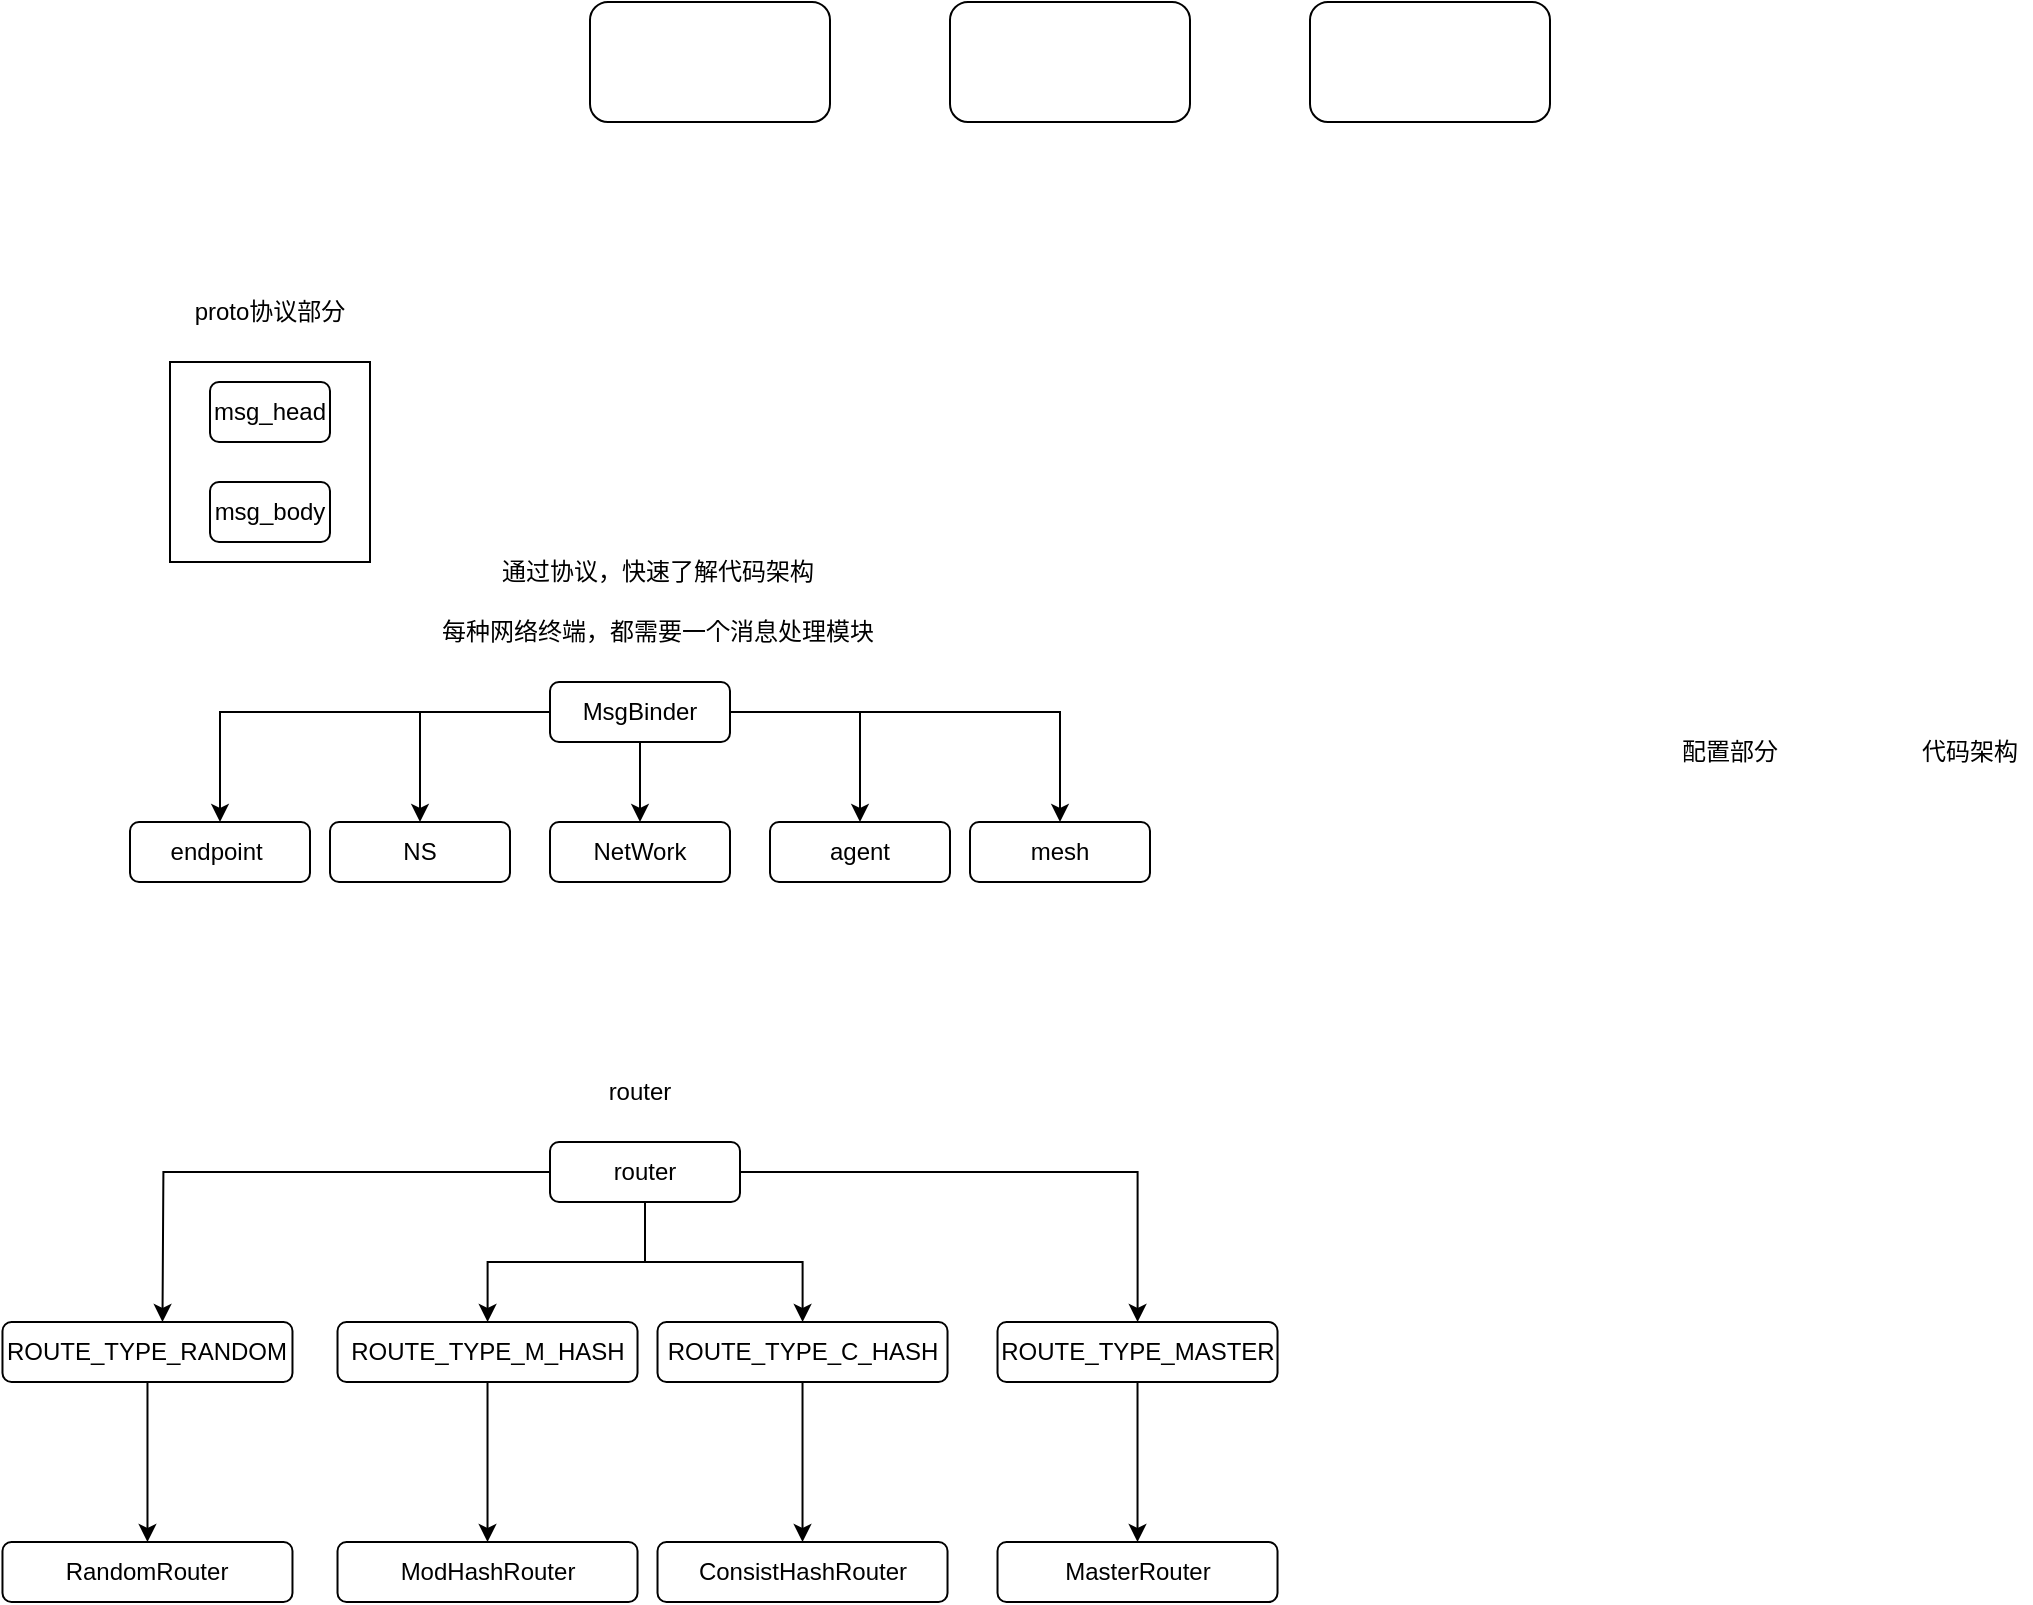 <mxfile version="26.1.1">
  <diagram name="第 1 页" id="k40KUhnG5UWYb8Obpm_M">
    <mxGraphModel dx="1879" dy="779" grid="1" gridSize="10" guides="1" tooltips="1" connect="1" arrows="1" fold="1" page="1" pageScale="1" pageWidth="827" pageHeight="1169" math="0" shadow="0">
      <root>
        <mxCell id="0" />
        <mxCell id="1" parent="0" />
        <mxCell id="VnnVtrXKFZIncb8XVv-m-1" value="proto协议部分" style="text;html=1;align=center;verticalAlign=middle;whiteSpace=wrap;rounded=0;" vertex="1" parent="1">
          <mxGeometry x="50" y="180" width="80" height="30" as="geometry" />
        </mxCell>
        <mxCell id="VnnVtrXKFZIncb8XVv-m-2" value="配置部分" style="text;html=1;align=center;verticalAlign=middle;whiteSpace=wrap;rounded=0;" vertex="1" parent="1">
          <mxGeometry x="790" y="400" width="60" height="30" as="geometry" />
        </mxCell>
        <mxCell id="VnnVtrXKFZIncb8XVv-m-3" value="代码架构" style="text;html=1;align=center;verticalAlign=middle;whiteSpace=wrap;rounded=0;" vertex="1" parent="1">
          <mxGeometry x="910" y="400" width="60" height="30" as="geometry" />
        </mxCell>
        <mxCell id="VnnVtrXKFZIncb8XVv-m-6" value="" style="rounded=0;whiteSpace=wrap;html=1;fillColor=default;" vertex="1" parent="1">
          <mxGeometry x="40" y="220" width="100" height="100" as="geometry" />
        </mxCell>
        <mxCell id="VnnVtrXKFZIncb8XVv-m-8" value="msg_head" style="rounded=1;whiteSpace=wrap;html=1;" vertex="1" parent="1">
          <mxGeometry x="60" y="230" width="60" height="30" as="geometry" />
        </mxCell>
        <mxCell id="VnnVtrXKFZIncb8XVv-m-9" value="msg_body" style="rounded=1;whiteSpace=wrap;html=1;" vertex="1" parent="1">
          <mxGeometry x="60" y="280" width="60" height="30" as="geometry" />
        </mxCell>
        <mxCell id="VnnVtrXKFZIncb8XVv-m-14" value="每种网络终端，都需要一个消息处理模块" style="text;html=1;align=center;verticalAlign=middle;whiteSpace=wrap;rounded=0;" vertex="1" parent="1">
          <mxGeometry x="154" y="340" width="260" height="30" as="geometry" />
        </mxCell>
        <mxCell id="VnnVtrXKFZIncb8XVv-m-17" value="" style="edgeStyle=orthogonalEdgeStyle;rounded=0;orthogonalLoop=1;jettySize=auto;html=1;" edge="1" parent="1" source="VnnVtrXKFZIncb8XVv-m-15" target="VnnVtrXKFZIncb8XVv-m-16">
          <mxGeometry relative="1" as="geometry" />
        </mxCell>
        <mxCell id="VnnVtrXKFZIncb8XVv-m-22" value="" style="edgeStyle=orthogonalEdgeStyle;rounded=0;orthogonalLoop=1;jettySize=auto;html=1;" edge="1" parent="1" source="VnnVtrXKFZIncb8XVv-m-15" target="VnnVtrXKFZIncb8XVv-m-21">
          <mxGeometry relative="1" as="geometry" />
        </mxCell>
        <mxCell id="VnnVtrXKFZIncb8XVv-m-24" value="" style="edgeStyle=orthogonalEdgeStyle;rounded=0;orthogonalLoop=1;jettySize=auto;html=1;" edge="1" parent="1" source="VnnVtrXKFZIncb8XVv-m-15" target="VnnVtrXKFZIncb8XVv-m-23">
          <mxGeometry relative="1" as="geometry" />
        </mxCell>
        <mxCell id="VnnVtrXKFZIncb8XVv-m-26" value="" style="edgeStyle=orthogonalEdgeStyle;rounded=0;orthogonalLoop=1;jettySize=auto;html=1;" edge="1" parent="1" source="VnnVtrXKFZIncb8XVv-m-15" target="VnnVtrXKFZIncb8XVv-m-25">
          <mxGeometry relative="1" as="geometry" />
        </mxCell>
        <mxCell id="VnnVtrXKFZIncb8XVv-m-28" value="" style="edgeStyle=orthogonalEdgeStyle;rounded=0;orthogonalLoop=1;jettySize=auto;html=1;" edge="1" parent="1" source="VnnVtrXKFZIncb8XVv-m-15" target="VnnVtrXKFZIncb8XVv-m-27">
          <mxGeometry relative="1" as="geometry" />
        </mxCell>
        <mxCell id="VnnVtrXKFZIncb8XVv-m-15" value="MsgBinder" style="rounded=1;whiteSpace=wrap;html=1;" vertex="1" parent="1">
          <mxGeometry x="230" y="380" width="90" height="30" as="geometry" />
        </mxCell>
        <mxCell id="VnnVtrXKFZIncb8XVv-m-16" value="endpoint&amp;nbsp;" style="rounded=1;whiteSpace=wrap;html=1;" vertex="1" parent="1">
          <mxGeometry x="20" y="450" width="90" height="30" as="geometry" />
        </mxCell>
        <mxCell id="VnnVtrXKFZIncb8XVv-m-21" value="mesh" style="rounded=1;whiteSpace=wrap;html=1;" vertex="1" parent="1">
          <mxGeometry x="440" y="450" width="90" height="30" as="geometry" />
        </mxCell>
        <mxCell id="VnnVtrXKFZIncb8XVv-m-23" value="agent" style="rounded=1;whiteSpace=wrap;html=1;" vertex="1" parent="1">
          <mxGeometry x="340" y="450" width="90" height="30" as="geometry" />
        </mxCell>
        <mxCell id="VnnVtrXKFZIncb8XVv-m-25" value="NetWork" style="rounded=1;whiteSpace=wrap;html=1;" vertex="1" parent="1">
          <mxGeometry x="230" y="450" width="90" height="30" as="geometry" />
        </mxCell>
        <mxCell id="VnnVtrXKFZIncb8XVv-m-27" value="NS" style="rounded=1;whiteSpace=wrap;html=1;" vertex="1" parent="1">
          <mxGeometry x="120" y="450" width="90" height="30" as="geometry" />
        </mxCell>
        <mxCell id="VnnVtrXKFZIncb8XVv-m-29" value="通过协议，快速了解代码架构" style="text;html=1;align=center;verticalAlign=middle;whiteSpace=wrap;rounded=0;" vertex="1" parent="1">
          <mxGeometry x="204" y="310" width="160" height="30" as="geometry" />
        </mxCell>
        <mxCell id="VnnVtrXKFZIncb8XVv-m-30" value="router" style="text;html=1;align=center;verticalAlign=middle;whiteSpace=wrap;rounded=0;" vertex="1" parent="1">
          <mxGeometry x="245" y="570" width="60" height="30" as="geometry" />
        </mxCell>
        <mxCell id="VnnVtrXKFZIncb8XVv-m-33" value="" style="edgeStyle=orthogonalEdgeStyle;rounded=0;orthogonalLoop=1;jettySize=auto;html=1;" edge="1" parent="1" source="VnnVtrXKFZIncb8XVv-m-31">
          <mxGeometry relative="1" as="geometry">
            <mxPoint x="36.243" y="700" as="targetPoint" />
          </mxGeometry>
        </mxCell>
        <mxCell id="VnnVtrXKFZIncb8XVv-m-35" value="" style="edgeStyle=orthogonalEdgeStyle;rounded=0;orthogonalLoop=1;jettySize=auto;html=1;" edge="1" parent="1" source="VnnVtrXKFZIncb8XVv-m-31" target="VnnVtrXKFZIncb8XVv-m-34">
          <mxGeometry relative="1" as="geometry" />
        </mxCell>
        <mxCell id="VnnVtrXKFZIncb8XVv-m-37" value="" style="edgeStyle=orthogonalEdgeStyle;rounded=0;orthogonalLoop=1;jettySize=auto;html=1;" edge="1" parent="1" source="VnnVtrXKFZIncb8XVv-m-31" target="VnnVtrXKFZIncb8XVv-m-36">
          <mxGeometry relative="1" as="geometry" />
        </mxCell>
        <mxCell id="VnnVtrXKFZIncb8XVv-m-41" value="" style="edgeStyle=orthogonalEdgeStyle;rounded=0;orthogonalLoop=1;jettySize=auto;html=1;" edge="1" parent="1" source="VnnVtrXKFZIncb8XVv-m-31" target="VnnVtrXKFZIncb8XVv-m-40">
          <mxGeometry relative="1" as="geometry" />
        </mxCell>
        <mxCell id="VnnVtrXKFZIncb8XVv-m-31" value="router" style="rounded=1;whiteSpace=wrap;html=1;" vertex="1" parent="1">
          <mxGeometry x="230" y="610" width="95" height="30" as="geometry" />
        </mxCell>
        <mxCell id="VnnVtrXKFZIncb8XVv-m-49" value="" style="edgeStyle=orthogonalEdgeStyle;rounded=0;orthogonalLoop=1;jettySize=auto;html=1;" edge="1" parent="1" source="VnnVtrXKFZIncb8XVv-m-32" target="VnnVtrXKFZIncb8XVv-m-48">
          <mxGeometry relative="1" as="geometry" />
        </mxCell>
        <mxCell id="VnnVtrXKFZIncb8XVv-m-32" value="ROUTE_TYPE_RANDOM" style="rounded=1;whiteSpace=wrap;html=1;" vertex="1" parent="1">
          <mxGeometry x="-43.76" y="700" width="145" height="30" as="geometry" />
        </mxCell>
        <mxCell id="VnnVtrXKFZIncb8XVv-m-47" value="" style="edgeStyle=orthogonalEdgeStyle;rounded=0;orthogonalLoop=1;jettySize=auto;html=1;" edge="1" parent="1" source="VnnVtrXKFZIncb8XVv-m-34" target="VnnVtrXKFZIncb8XVv-m-46">
          <mxGeometry relative="1" as="geometry" />
        </mxCell>
        <mxCell id="VnnVtrXKFZIncb8XVv-m-34" value="ROUTE_TYPE_MASTER" style="rounded=1;whiteSpace=wrap;html=1;" vertex="1" parent="1">
          <mxGeometry x="453.76" y="700" width="140" height="30" as="geometry" />
        </mxCell>
        <mxCell id="VnnVtrXKFZIncb8XVv-m-45" value="" style="edgeStyle=orthogonalEdgeStyle;rounded=0;orthogonalLoop=1;jettySize=auto;html=1;" edge="1" parent="1" source="VnnVtrXKFZIncb8XVv-m-36" target="VnnVtrXKFZIncb8XVv-m-44">
          <mxGeometry relative="1" as="geometry" />
        </mxCell>
        <mxCell id="VnnVtrXKFZIncb8XVv-m-36" value="ROUTE_TYPE_C_HASH" style="rounded=1;whiteSpace=wrap;html=1;" vertex="1" parent="1">
          <mxGeometry x="283.76" y="700" width="145" height="30" as="geometry" />
        </mxCell>
        <mxCell id="VnnVtrXKFZIncb8XVv-m-43" value="" style="edgeStyle=orthogonalEdgeStyle;rounded=0;orthogonalLoop=1;jettySize=auto;html=1;" edge="1" parent="1" source="VnnVtrXKFZIncb8XVv-m-40" target="VnnVtrXKFZIncb8XVv-m-42">
          <mxGeometry relative="1" as="geometry" />
        </mxCell>
        <mxCell id="VnnVtrXKFZIncb8XVv-m-40" value="ROUTE_TYPE_M_HASH" style="rounded=1;whiteSpace=wrap;html=1;" vertex="1" parent="1">
          <mxGeometry x="123.76" y="700" width="150" height="30" as="geometry" />
        </mxCell>
        <mxCell id="VnnVtrXKFZIncb8XVv-m-42" value="ModHashRouter" style="rounded=1;whiteSpace=wrap;html=1;" vertex="1" parent="1">
          <mxGeometry x="123.76" y="810" width="150" height="30" as="geometry" />
        </mxCell>
        <mxCell id="VnnVtrXKFZIncb8XVv-m-44" value="ConsistHashRouter" style="rounded=1;whiteSpace=wrap;html=1;" vertex="1" parent="1">
          <mxGeometry x="283.76" y="810" width="145" height="30" as="geometry" />
        </mxCell>
        <mxCell id="VnnVtrXKFZIncb8XVv-m-46" value="MasterRouter" style="rounded=1;whiteSpace=wrap;html=1;" vertex="1" parent="1">
          <mxGeometry x="453.76" y="810" width="140" height="30" as="geometry" />
        </mxCell>
        <mxCell id="VnnVtrXKFZIncb8XVv-m-48" value="RandomRouter" style="rounded=1;whiteSpace=wrap;html=1;" vertex="1" parent="1">
          <mxGeometry x="-43.76" y="810" width="145" height="30" as="geometry" />
        </mxCell>
        <mxCell id="VnnVtrXKFZIncb8XVv-m-50" value="" style="rounded=1;whiteSpace=wrap;html=1;" vertex="1" parent="1">
          <mxGeometry x="250" y="40" width="120" height="60" as="geometry" />
        </mxCell>
        <mxCell id="VnnVtrXKFZIncb8XVv-m-51" value="" style="rounded=1;whiteSpace=wrap;html=1;" vertex="1" parent="1">
          <mxGeometry x="430" y="40" width="120" height="60" as="geometry" />
        </mxCell>
        <mxCell id="VnnVtrXKFZIncb8XVv-m-52" value="" style="rounded=1;whiteSpace=wrap;html=1;" vertex="1" parent="1">
          <mxGeometry x="610" y="40" width="120" height="60" as="geometry" />
        </mxCell>
      </root>
    </mxGraphModel>
  </diagram>
</mxfile>
